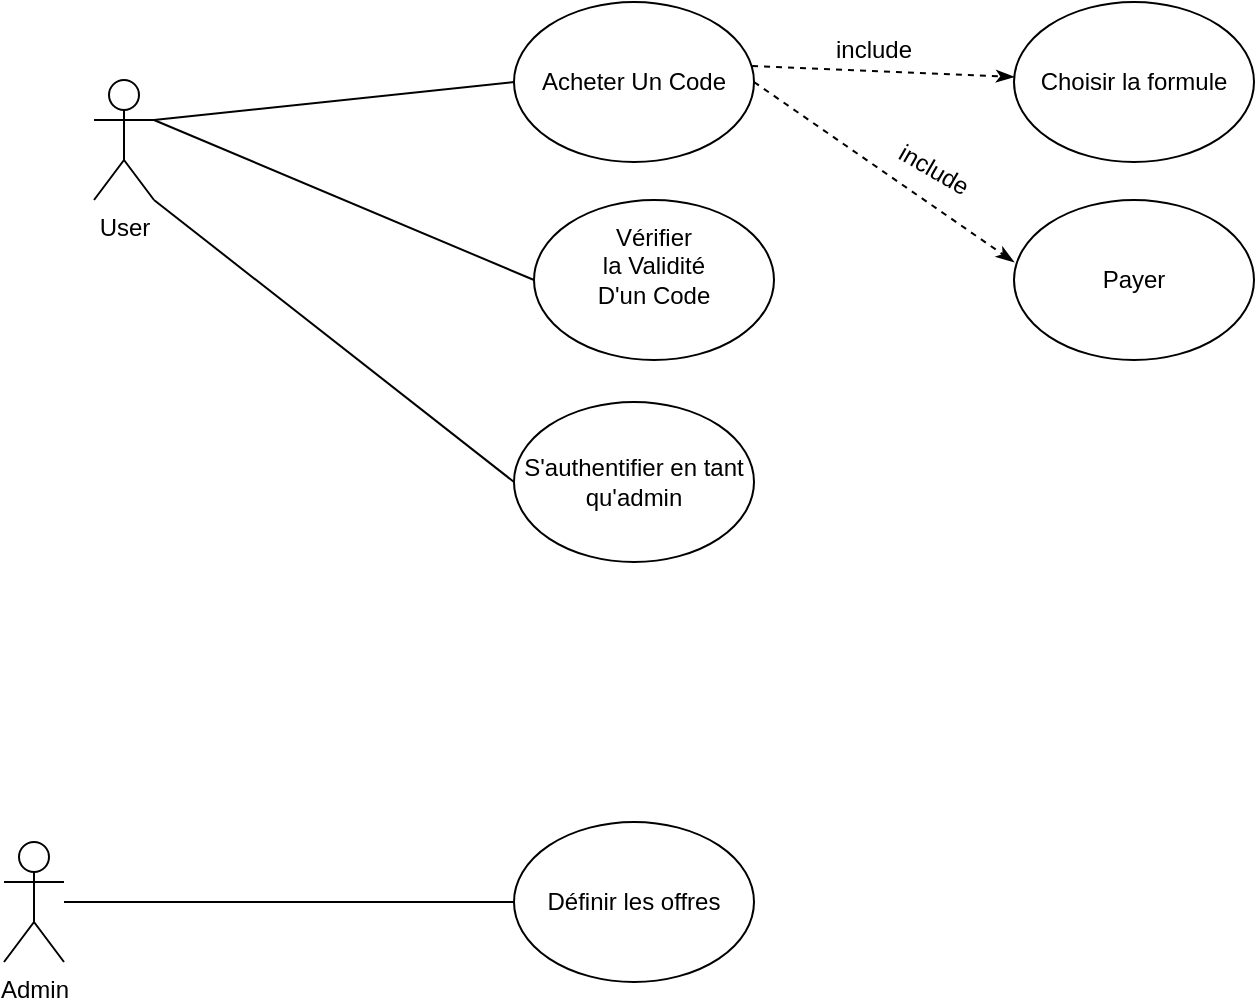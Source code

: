 <mxfile version="20.4.0" type="github">
  <diagram id="S-alI5P5jRZVqD6Lum6Q" name="Page-1">
    <mxGraphModel dx="1038" dy="495" grid="1" gridSize="10" guides="1" tooltips="1" connect="1" arrows="1" fold="1" page="1" pageScale="1" pageWidth="827" pageHeight="1169" math="0" shadow="0">
      <root>
        <mxCell id="0" />
        <mxCell id="1" parent="0" />
        <mxCell id="GgDHPttUwfQujWBgTErz-19" value="User" style="shape=umlActor;verticalLabelPosition=bottom;verticalAlign=top;html=1;outlineConnect=0;" parent="1" vertex="1">
          <mxGeometry x="60" y="59" width="30" height="60" as="geometry" />
        </mxCell>
        <mxCell id="GgDHPttUwfQujWBgTErz-26" value="S&#39;authentifier en tant qu&#39;admin" style="ellipse;whiteSpace=wrap;html=1;" parent="1" vertex="1">
          <mxGeometry x="270" y="220" width="120" height="80" as="geometry" />
        </mxCell>
        <mxCell id="GgDHPttUwfQujWBgTErz-35" value="" style="endArrow=none;html=1;rounded=0;exitX=1;exitY=1;exitDx=0;exitDy=0;exitPerimeter=0;entryX=0;entryY=0.5;entryDx=0;entryDy=0;" parent="1" source="GgDHPttUwfQujWBgTErz-19" target="GgDHPttUwfQujWBgTErz-26" edge="1">
          <mxGeometry width="50" height="50" relative="1" as="geometry">
            <mxPoint x="90" y="280" as="sourcePoint" />
            <mxPoint x="170" y="260" as="targetPoint" />
          </mxGeometry>
        </mxCell>
        <mxCell id="GgDHPttUwfQujWBgTErz-36" value="Acheter Un Code" style="ellipse;whiteSpace=wrap;html=1;" parent="1" vertex="1">
          <mxGeometry x="270" y="20" width="120" height="80" as="geometry" />
        </mxCell>
        <mxCell id="GgDHPttUwfQujWBgTErz-37" value="" style="endArrow=none;html=1;rounded=0;entryX=0;entryY=0.5;entryDx=0;entryDy=0;exitX=1;exitY=0.333;exitDx=0;exitDy=0;exitPerimeter=0;" parent="1" source="GgDHPttUwfQujWBgTErz-19" target="GgDHPttUwfQujWBgTErz-36" edge="1">
          <mxGeometry width="50" height="50" relative="1" as="geometry">
            <mxPoint x="90" y="130" as="sourcePoint" />
            <mxPoint x="140" y="80" as="targetPoint" />
          </mxGeometry>
        </mxCell>
        <mxCell id="GgDHPttUwfQujWBgTErz-41" value="Vérifier &lt;br&gt;&lt;div&gt;la Validité &lt;br&gt;&lt;/div&gt;&lt;div&gt;D&#39;un Code&lt;/div&gt;&lt;div&gt;&lt;br&gt;&lt;/div&gt;" style="ellipse;whiteSpace=wrap;html=1;" parent="1" vertex="1">
          <mxGeometry x="280" y="119" width="120" height="80" as="geometry" />
        </mxCell>
        <mxCell id="GgDHPttUwfQujWBgTErz-42" value="" style="endArrow=none;html=1;rounded=0;exitX=1;exitY=0.333;exitDx=0;exitDy=0;exitPerimeter=0;entryX=0;entryY=0.5;entryDx=0;entryDy=0;" parent="1" source="GgDHPttUwfQujWBgTErz-19" target="GgDHPttUwfQujWBgTErz-41" edge="1">
          <mxGeometry width="50" height="50" relative="1" as="geometry">
            <mxPoint x="100" y="170" as="sourcePoint" />
            <mxPoint x="150" y="120" as="targetPoint" />
          </mxGeometry>
        </mxCell>
        <mxCell id="JA6PF8SNbRtc8Y-RjLcM-4" value="Admin" style="shape=umlActor;verticalLabelPosition=bottom;verticalAlign=top;html=1;outlineConnect=0;" vertex="1" parent="1">
          <mxGeometry x="15" y="440" width="30" height="60" as="geometry" />
        </mxCell>
        <mxCell id="JA6PF8SNbRtc8Y-RjLcM-5" value="Définir les offres" style="ellipse;whiteSpace=wrap;html=1;" vertex="1" parent="1">
          <mxGeometry x="270" y="430" width="120" height="80" as="geometry" />
        </mxCell>
        <mxCell id="JA6PF8SNbRtc8Y-RjLcM-6" value="" style="endArrow=none;html=1;rounded=0;entryX=0;entryY=0.5;entryDx=0;entryDy=0;endFill=0;" edge="1" source="JA6PF8SNbRtc8Y-RjLcM-4" target="JA6PF8SNbRtc8Y-RjLcM-5" parent="1">
          <mxGeometry width="50" height="50" relative="1" as="geometry">
            <mxPoint x="80" y="340" as="sourcePoint" />
            <mxPoint x="130" y="290" as="targetPoint" />
            <Array as="points" />
          </mxGeometry>
        </mxCell>
        <mxCell id="JA6PF8SNbRtc8Y-RjLcM-11" value="Choisir la formule" style="ellipse;whiteSpace=wrap;html=1;" vertex="1" parent="1">
          <mxGeometry x="520" y="20" width="120" height="80" as="geometry" />
        </mxCell>
        <mxCell id="JA6PF8SNbRtc8Y-RjLcM-12" value="Payer" style="ellipse;whiteSpace=wrap;html=1;" vertex="1" parent="1">
          <mxGeometry x="520" y="119" width="120" height="80" as="geometry" />
        </mxCell>
        <mxCell id="JA6PF8SNbRtc8Y-RjLcM-14" value="" style="endArrow=classicThin;html=1;rounded=0;exitX=1;exitY=0.5;exitDx=0;exitDy=0;entryX=0;entryY=0.388;entryDx=0;entryDy=0;entryPerimeter=0;dashed=1;endFill=1;" edge="1" parent="1" source="GgDHPttUwfQujWBgTErz-36" target="JA6PF8SNbRtc8Y-RjLcM-12">
          <mxGeometry width="50" height="50" relative="1" as="geometry">
            <mxPoint x="390" y="280" as="sourcePoint" />
            <mxPoint x="440" y="230" as="targetPoint" />
          </mxGeometry>
        </mxCell>
        <mxCell id="JA6PF8SNbRtc8Y-RjLcM-15" value="" style="endArrow=classicThin;html=1;rounded=0;exitX=0.992;exitY=0.4;exitDx=0;exitDy=0;exitPerimeter=0;dashed=1;startArrow=none;startFill=0;endFill=1;" edge="1" parent="1" source="GgDHPttUwfQujWBgTErz-36" target="JA6PF8SNbRtc8Y-RjLcM-11">
          <mxGeometry width="50" height="50" relative="1" as="geometry">
            <mxPoint x="390" y="280" as="sourcePoint" />
            <mxPoint x="440" y="230" as="targetPoint" />
          </mxGeometry>
        </mxCell>
        <mxCell id="JA6PF8SNbRtc8Y-RjLcM-16" value="include" style="text;html=1;strokeColor=none;fillColor=none;align=center;verticalAlign=middle;whiteSpace=wrap;rounded=0;" vertex="1" parent="1">
          <mxGeometry x="420" y="29" width="60" height="30" as="geometry" />
        </mxCell>
        <mxCell id="JA6PF8SNbRtc8Y-RjLcM-17" value="include" style="text;html=1;strokeColor=none;fillColor=none;align=center;verticalAlign=middle;whiteSpace=wrap;rounded=0;rotation=30;" vertex="1" parent="1">
          <mxGeometry x="450" y="89" width="60" height="30" as="geometry" />
        </mxCell>
      </root>
    </mxGraphModel>
  </diagram>
</mxfile>
